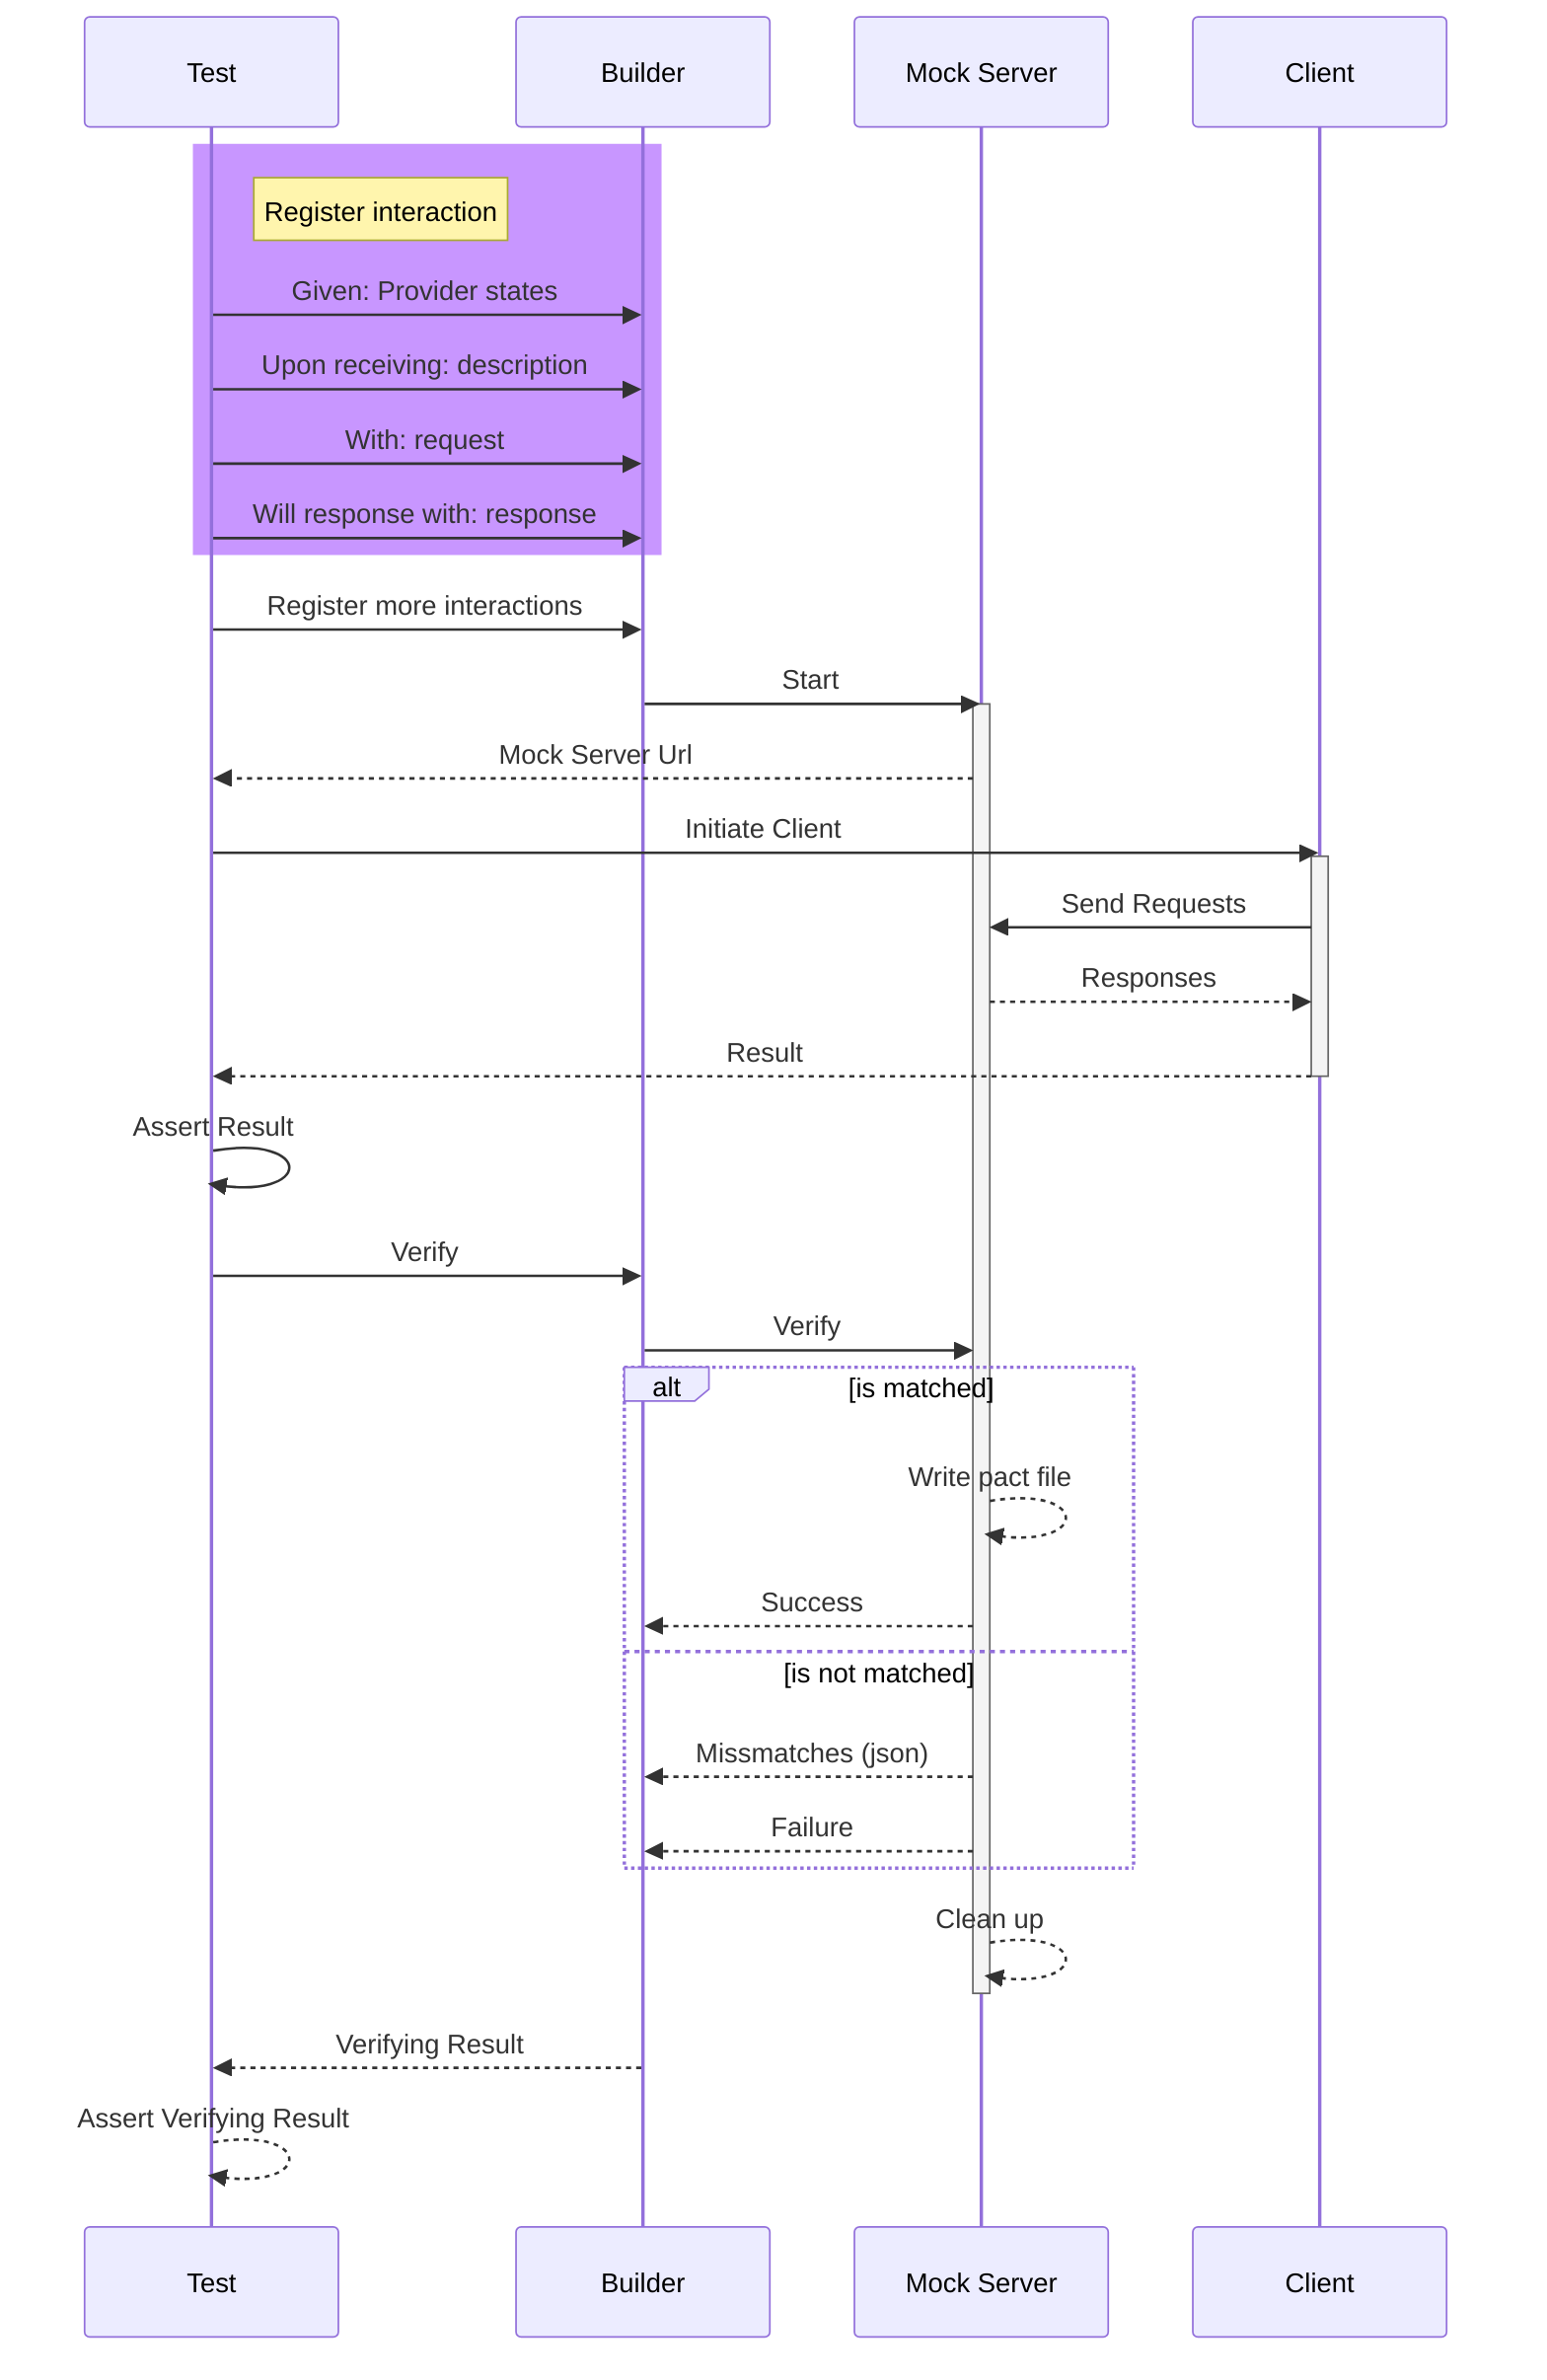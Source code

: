 sequenceDiagram
    rect rgb(200, 150, 255)
    note right of Test: Register interaction
    Test->>Builder: Given: Provider states
    Test->>Builder: Upon receiving: description
    Test->>Builder: With: request
    Test->>Builder: Will response with: response
    end
    Test->>Builder: Register more interactions
    Builder->>Mock Server: Start
    activate Mock Server
    Mock Server-->>Test: Mock Server Url
    Test->>Client: Initiate Client
    activate Client
    Client->>Mock Server: Send Requests
    Mock Server-->>Client: Responses
    Client-->>Test: Result
    deactivate Client
    Test->>Test: Assert Result
    Test->>Builder: Verify
    Builder->>Mock Server: Verify
    alt is matched
        Mock Server-->>Mock Server: Write pact file
        Mock Server-->>Builder: Success
    else is not matched
        Mock Server-->>Builder: Missmatches (json)
        Mock Server-->>Builder: Failure
    end
    Mock Server-->>Mock Server: Clean up
    deactivate Mock Server
    Builder-->>Test: Verifying Result
    Test-->>Test: Assert Verifying Result